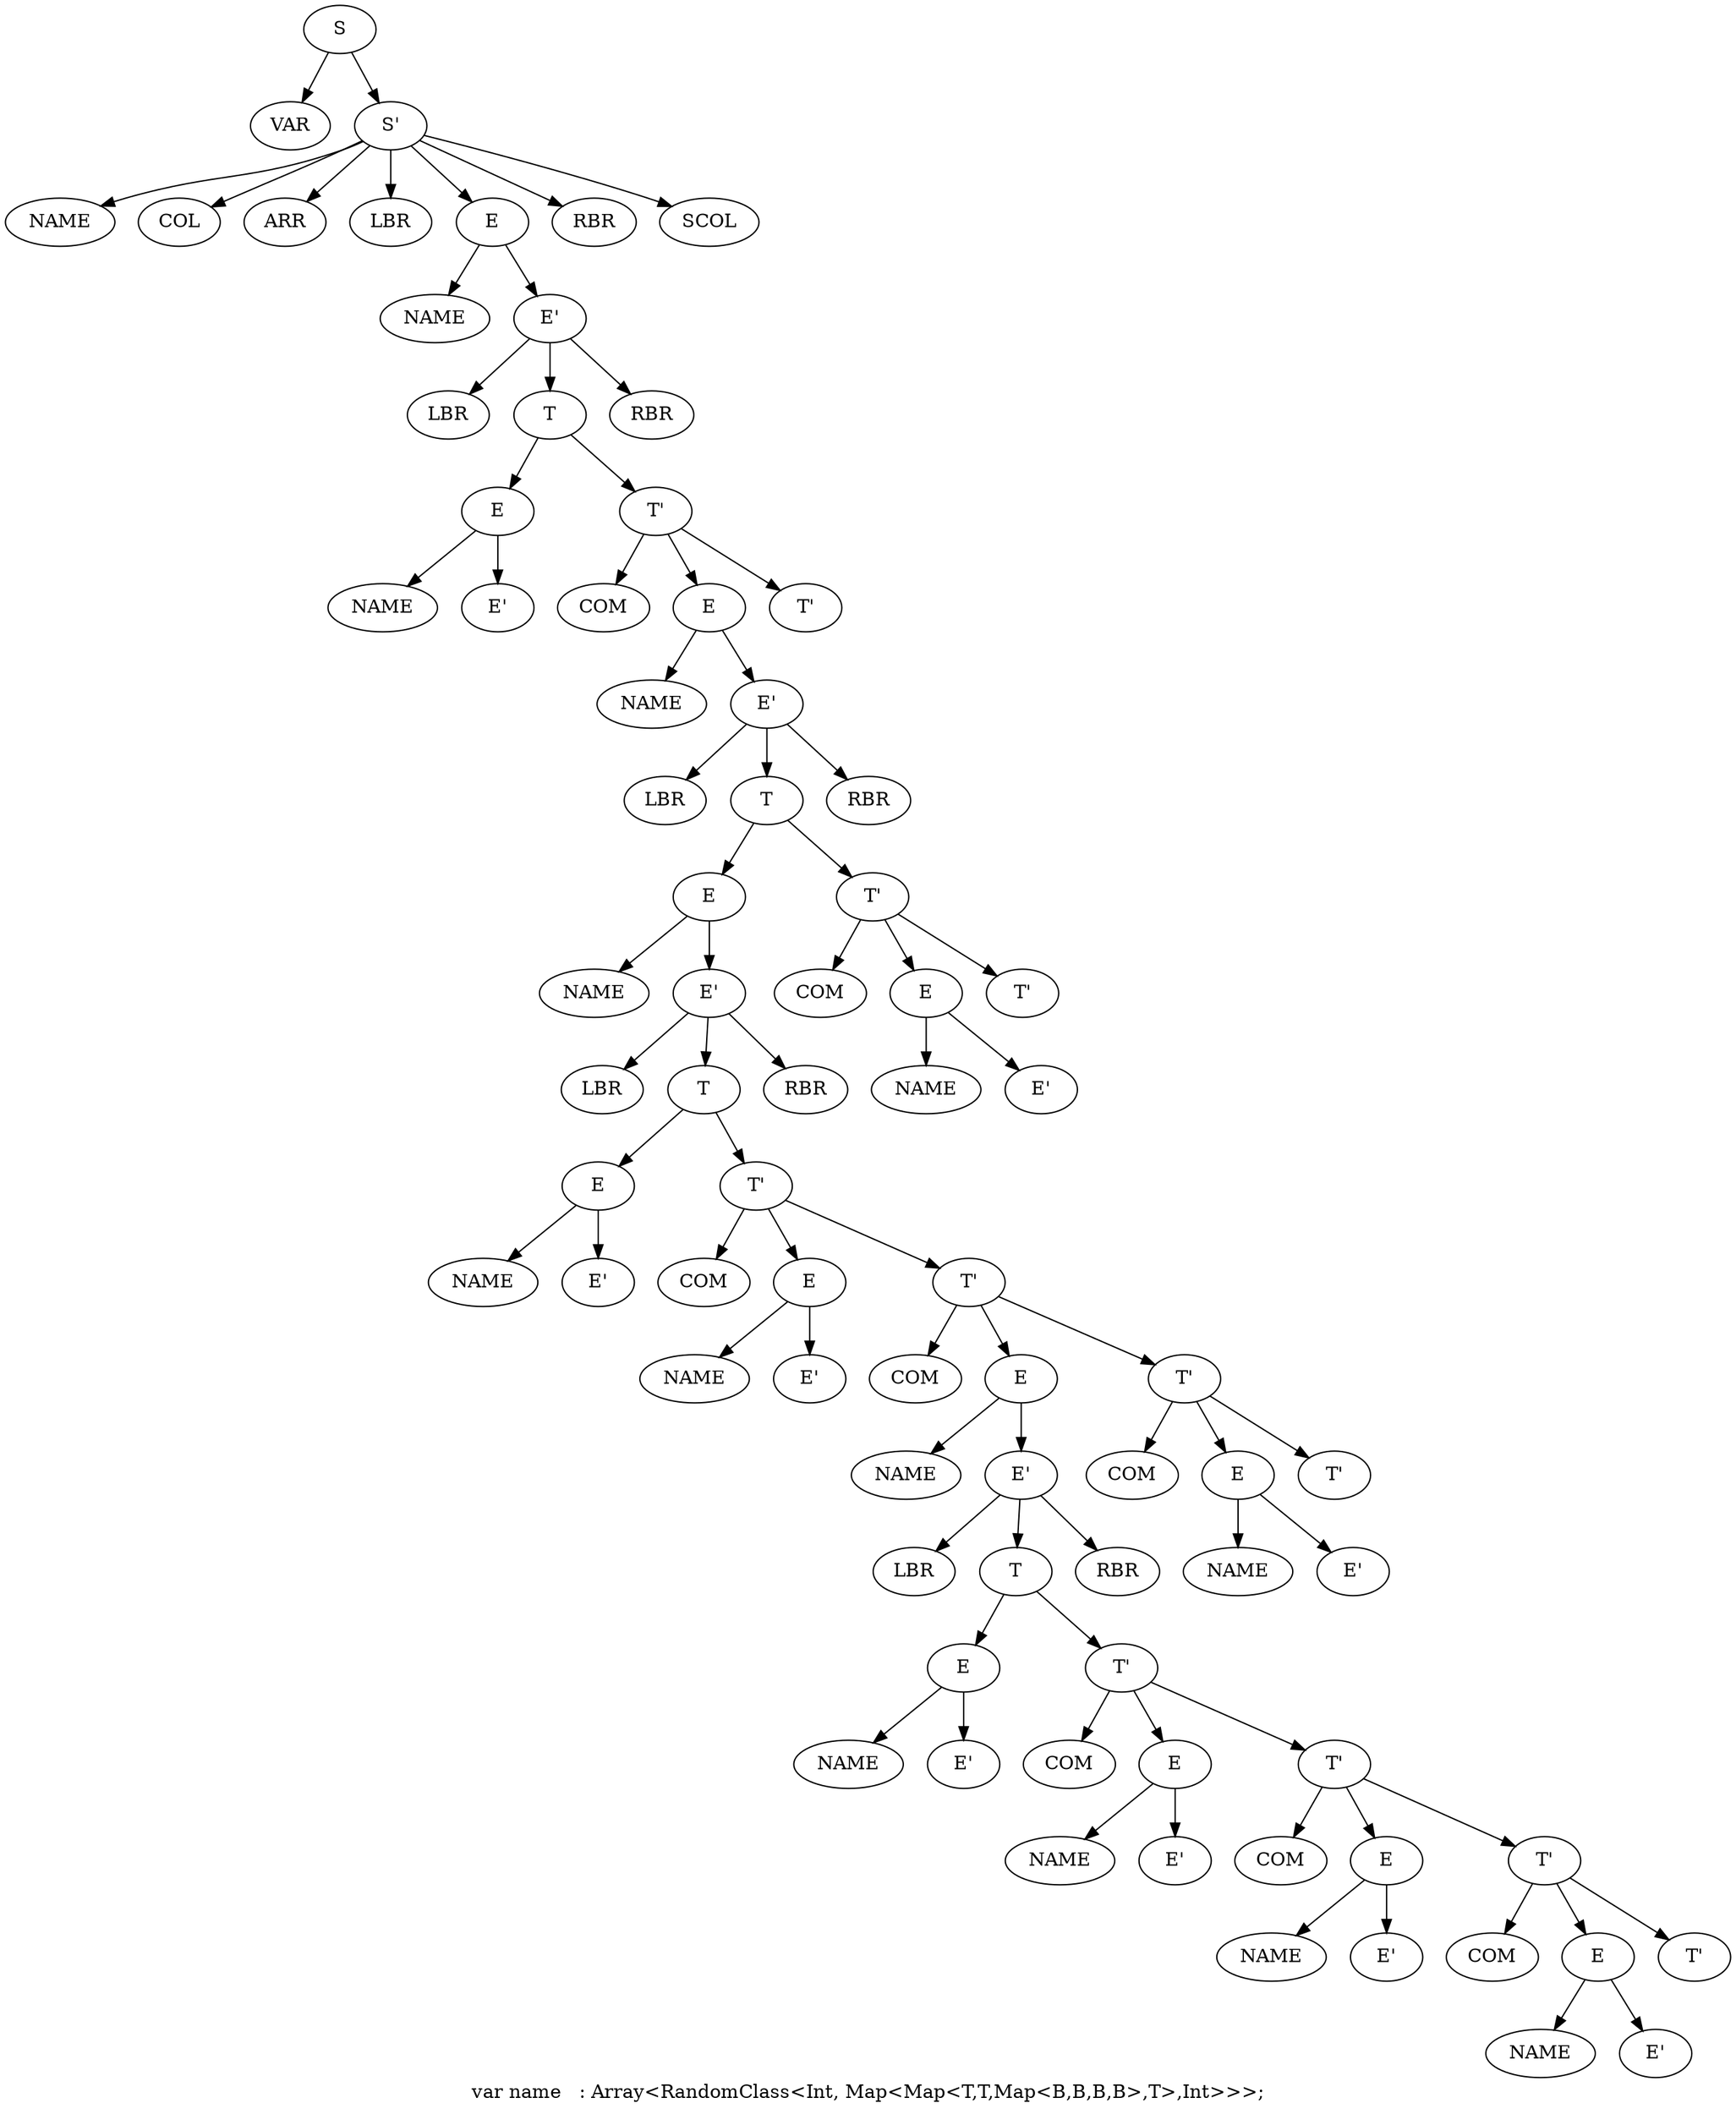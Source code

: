digraph Tree {
"S120"[label="S"]
"S120" -> "VAR121";
"S120" -> "S'122";
"VAR121"[label="VAR"]
"S'122"[label="S'"]
"S'122" -> "NAME123";
"S'122" -> "COL124";
"S'122" -> "ARR125";
"S'122" -> "LBR126";
"S'122" -> "E127";
"S'122" -> "RBR198";
"S'122" -> "SCOL199";
"NAME123"[label="NAME"]
"COL124"[label="COL"]
"ARR125"[label="ARR"]
"LBR126"[label="LBR"]
"E127"[label="E"]
"E127" -> "NAME128";
"E127" -> "E'129";
"NAME128"[label="NAME"]
"E'129"[label="E'"]
"E'129" -> "LBR130";
"E'129" -> "T131";
"E'129" -> "RBR197";
"LBR130"[label="LBR"]
"T131"[label="T"]
"T131" -> "E132";
"T131" -> "T'135";
"E132"[label="E"]
"E132" -> "NAME133";
"E132" -> "E'134";
"NAME133"[label="NAME"]
"E'134"[label="E'"]
"T'135"[label="T'"]
"T'135" -> "COM136";
"T'135" -> "E137";
"T'135" -> "T'196";
"COM136"[label="COM"]
"E137"[label="E"]
"E137" -> "NAME138";
"E137" -> "E'139";
"NAME138"[label="NAME"]
"E'139"[label="E'"]
"E'139" -> "LBR140";
"E'139" -> "T141";
"E'139" -> "RBR195";
"LBR140"[label="LBR"]
"T141"[label="T"]
"T141" -> "E142";
"T141" -> "T'189";
"E142"[label="E"]
"E142" -> "NAME143";
"E142" -> "E'144";
"NAME143"[label="NAME"]
"E'144"[label="E'"]
"E'144" -> "LBR145";
"E'144" -> "T146";
"E'144" -> "RBR188";
"LBR145"[label="LBR"]
"T146"[label="T"]
"T146" -> "E147";
"T146" -> "T'150";
"E147"[label="E"]
"E147" -> "NAME148";
"E147" -> "E'149";
"NAME148"[label="NAME"]
"E'149"[label="E'"]
"T'150"[label="T'"]
"T'150" -> "COM151";
"T'150" -> "E152";
"T'150" -> "T'155";
"COM151"[label="COM"]
"E152"[label="E"]
"E152" -> "NAME153";
"E152" -> "E'154";
"NAME153"[label="NAME"]
"E'154"[label="E'"]
"T'155"[label="T'"]
"T'155" -> "COM156";
"T'155" -> "E157";
"T'155" -> "T'182";
"COM156"[label="COM"]
"E157"[label="E"]
"E157" -> "NAME158";
"E157" -> "E'159";
"NAME158"[label="NAME"]
"E'159"[label="E'"]
"E'159" -> "LBR160";
"E'159" -> "T161";
"E'159" -> "RBR181";
"LBR160"[label="LBR"]
"T161"[label="T"]
"T161" -> "E162";
"T161" -> "T'165";
"E162"[label="E"]
"E162" -> "NAME163";
"E162" -> "E'164";
"NAME163"[label="NAME"]
"E'164"[label="E'"]
"T'165"[label="T'"]
"T'165" -> "COM166";
"T'165" -> "E167";
"T'165" -> "T'170";
"COM166"[label="COM"]
"E167"[label="E"]
"E167" -> "NAME168";
"E167" -> "E'169";
"NAME168"[label="NAME"]
"E'169"[label="E'"]
"T'170"[label="T'"]
"T'170" -> "COM171";
"T'170" -> "E172";
"T'170" -> "T'175";
"COM171"[label="COM"]
"E172"[label="E"]
"E172" -> "NAME173";
"E172" -> "E'174";
"NAME173"[label="NAME"]
"E'174"[label="E'"]
"T'175"[label="T'"]
"T'175" -> "COM176";
"T'175" -> "E177";
"T'175" -> "T'180";
"COM176"[label="COM"]
"E177"[label="E"]
"E177" -> "NAME178";
"E177" -> "E'179";
"NAME178"[label="NAME"]
"E'179"[label="E'"]
"T'180"[label="T'"]
"RBR181"[label="RBR"]
"T'182"[label="T'"]
"T'182" -> "COM183";
"T'182" -> "E184";
"T'182" -> "T'187";
"COM183"[label="COM"]
"E184"[label="E"]
"E184" -> "NAME185";
"E184" -> "E'186";
"NAME185"[label="NAME"]
"E'186"[label="E'"]
"T'187"[label="T'"]
"RBR188"[label="RBR"]
"T'189"[label="T'"]
"T'189" -> "COM190";
"T'189" -> "E191";
"T'189" -> "T'194";
"COM190"[label="COM"]
"E191"[label="E"]
"E191" -> "NAME192";
"E191" -> "E'193";
"NAME192"[label="NAME"]
"E'193"[label="E'"]
"T'194"[label="T'"]
"RBR195"[label="RBR"]
"T'196"[label="T'"]
"RBR197"[label="RBR"]
"RBR198"[label="RBR"]
"SCOL199"[label="SCOL"]
label="var name   : Array<RandomClass<Int, Map<Map<T,T,Map<B,B,B,B>,T>,Int>>>;";
}